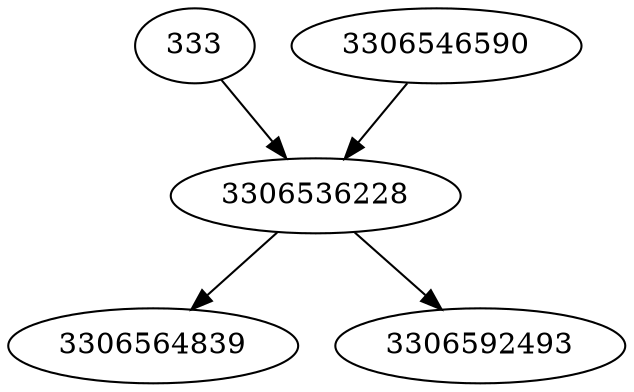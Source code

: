 strict digraph  {
3306536228;
3306564839;
333;
3306592493;
3306546590;
3306536228 -> 3306564839;
3306536228 -> 3306592493;
333 -> 3306536228;
3306546590 -> 3306536228;
}
